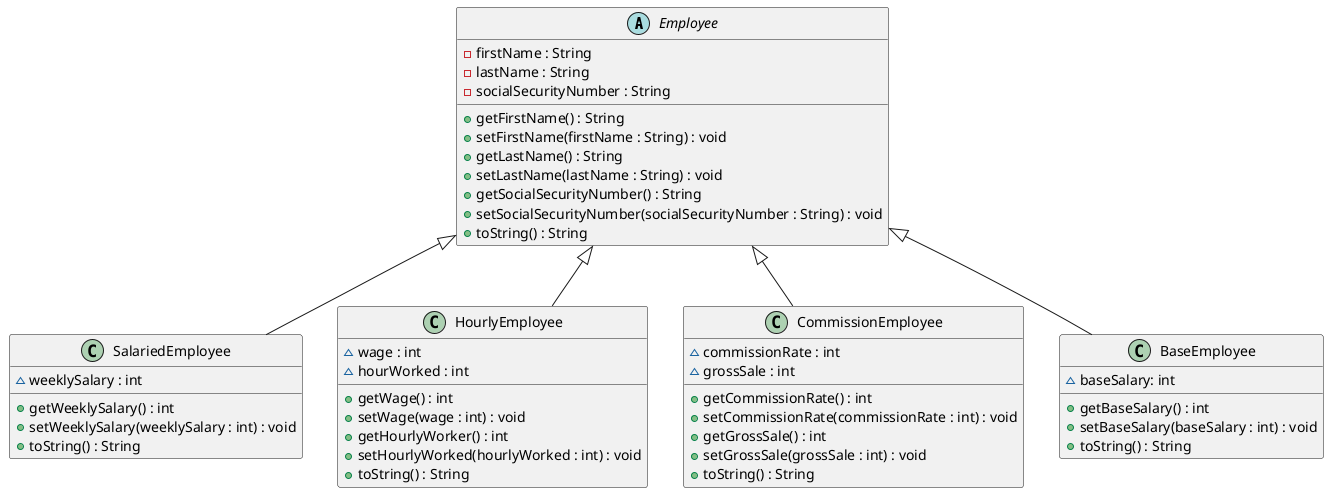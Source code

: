 @startuml
'https://plantuml.com/class-diagram

abstract class Employee{
    - firstName : String
    - lastName : String
    - socialSecurityNumber : String

    + getFirstName() : String
    + setFirstName(firstName : String) : void
    + getLastName() : String
    + setLastName(lastName : String) : void
    + getSocialSecurityNumber() : String
    + setSocialSecurityNumber(socialSecurityNumber : String) : void
    + toString() : String
}

class SalariedEmployee{
    ~ weeklySalary : int

    + getWeeklySalary() : int
    + setWeeklySalary(weeklySalary : int) : void
    + toString() : String
}
class HourlyEmployee{
    ~ wage : int
    ~ hourWorked : int

    + getWage() : int
    + setWage(wage : int) : void
    + getHourlyWorker() : int
    + setHourlyWorked(hourlyWorked : int) : void
    + toString() : String
}

class CommissionEmployee{
    ~ commissionRate : int
    ~ grossSale : int

    + getCommissionRate() : int
    + setCommissionRate(commissionRate : int) : void
    + getGrossSale() : int
    + setGrossSale(grossSale : int) : void
    + toString() : String
}

class BaseEmployee{
    ~ baseSalary: int

    + getBaseSalary() : int
    + setBaseSalary(baseSalary : int) : void
    + toString() : String

}

Employee <|-- SalariedEmployee
Employee <|-- HourlyEmployee
Employee <|-- CommissionEmployee
Employee <|-- BaseEmployee

@enduml